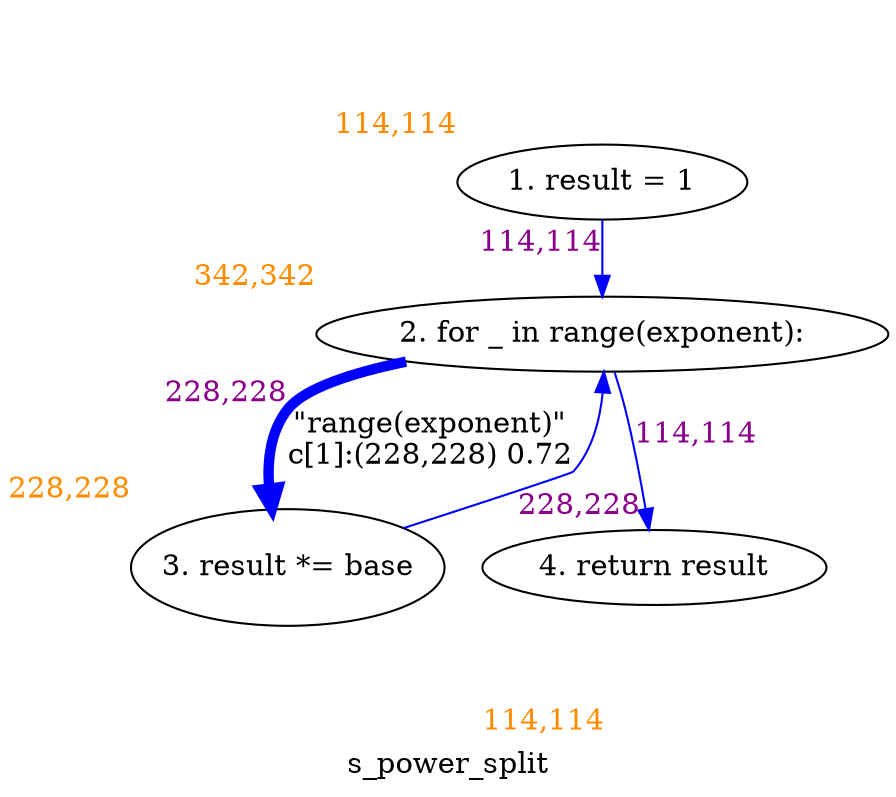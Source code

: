 digraph clusters_power_split {
	graph [bb="0,0,344.66,277.68",
		label=s_power_split,
		lheight=0.22,
		lp="172.33,11.875",
		lwidth=1.10,
		overlap=false,
		splines=true,
		xlabel=<<br></br><br></br><br></br><font color='darkorange'>-1,-1</font>>
	];
	node [label="\N",
		xlabel=<<br></br><br></br><br></br><font color='darkorange'>-1,-1</font>>
	];
	1	[height=0.5,
		label="1. result = 1
",
		pos="232.72,243.93",
		width=1.5293,
		xlabel=<<br></br><br></br><br></br><font color='darkorange'>114,114</font>>,
		xlp="155.54,269.81"];
	2	[height=0.5,
		label="2. for _ in range(exponent):
",
		pos="232.72,170.93",
		width=3.1095,
		xlabel=<<br></br><br></br><br></br><font color='darkorange'>342,342</font>>,
		xlp="98.65,196.81"];
	1 -> 2	[color=blue,
		pos="e,232.72,188.96 232.72,225.74 232.72,218.16 232.72,209.03 232.72,200.47",
		xlabel=<<font color='darkmagenta'>114,114</font>>,
		xlp="210.59,215.25"];
	3	[height=0.77585,
		label="3. result *= base",
		pos="110.72,57.5",
		width=1.8463,
		xlabel=<<br></br><br></br><br></br><font color='darkorange'>228,228</font>>,
		xlp="22.125,93.306"];
	2 -> 3	[color=blue,
		label="\"range(exponent)\"\nc[1]:(228,228) 0.72",
		lp="164.97,119.18",
		penwidth=5.0,
		pos="e,103.88,85.502 145.96,159.32 132.84,153.96 120.83,146.17 112.22,134.93 105.03,125.55 102.66,113.45 102.63,101.66",
		xlabel=<<font color='darkmagenta'>228,228</font>>,
		xlp="87.903,139.63"];
	4	[height=0.5,
		label="4. return result
",
		pos="259.72,57.5",
		width=1.7788,
		xlabel=<<br></br><br></br><br></br><font color='darkorange'>114,114</font>>,
		xlp="217.8,31.625"];
	2 -> 4	[color=blue,
		pos="e,257.44,75.692 239.8,152.68 241.92,147.08 244.1,140.81 245.72,134.93 250.02,119.28 253.37,101.46 255.71,86.965",
		xlabel=<<font color='darkmagenta'>114,114</font>>,
		xlp="272.78,122.25"];
	3 -> 2	[color=blue,
		pos="e,233.32,152.47 160.09,76.629 186.51,86.753 214.49,98.329 218.72,103.43 227.42,113.93 231.12,128.51 232.56,141.34",
		xlabel=<<font color='darkmagenta'>228,228</font>>,
		xlp="227.83,87.71"];
}
